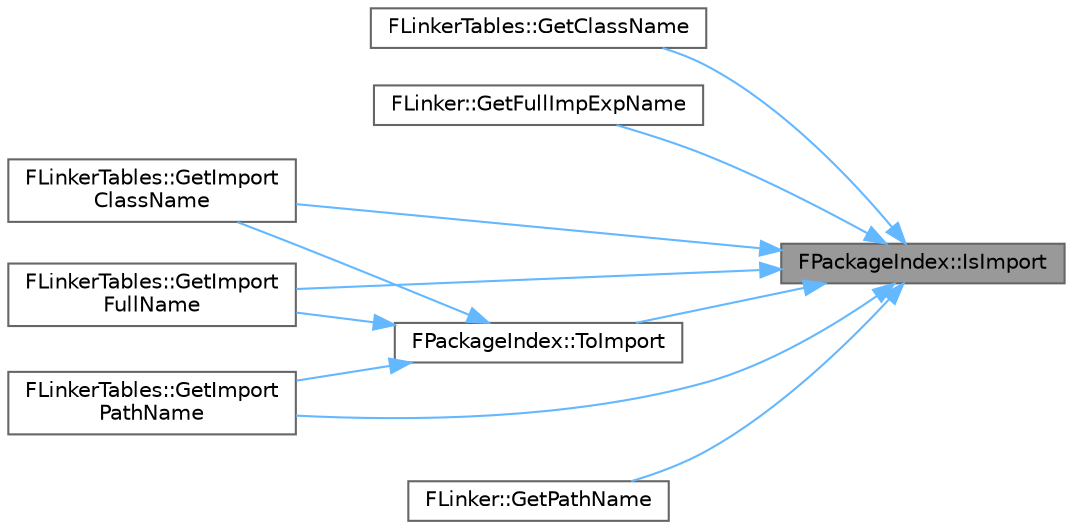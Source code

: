 digraph "FPackageIndex::IsImport"
{
 // INTERACTIVE_SVG=YES
 // LATEX_PDF_SIZE
  bgcolor="transparent";
  edge [fontname=Helvetica,fontsize=10,labelfontname=Helvetica,labelfontsize=10];
  node [fontname=Helvetica,fontsize=10,shape=box,height=0.2,width=0.4];
  rankdir="RL";
  Node1 [id="Node000001",label="FPackageIndex::IsImport",height=0.2,width=0.4,color="gray40", fillcolor="grey60", style="filled", fontcolor="black",tooltip="return true if this is an index into the import map"];
  Node1 -> Node2 [id="edge1_Node000001_Node000002",dir="back",color="steelblue1",style="solid",tooltip=" "];
  Node2 [id="Node000002",label="FLinkerTables::GetClassName",height=0.2,width=0.4,color="grey40", fillcolor="white", style="filled",URL="$dc/dc3/classFLinkerTables.html#a40f253382e719313b5b2b169b23dc61a",tooltip="Gets the class name for the specified PackageIndex."];
  Node1 -> Node3 [id="edge2_Node000001_Node000003",dir="back",color="steelblue1",style="solid",tooltip=" "];
  Node3 [id="Node000003",label="FLinker::GetFullImpExpName",height=0.2,width=0.4,color="grey40", fillcolor="white", style="filled",URL="$d2/db2/classFLinker.html#afb02ce645a0576fe282f31822afa6b7b",tooltip="Return the full name of the UObject represented by the specified export."];
  Node1 -> Node4 [id="edge3_Node000001_Node000004",dir="back",color="steelblue1",style="solid",tooltip=" "];
  Node4 [id="Node000004",label="FLinkerTables::GetImport\lClassName",height=0.2,width=0.4,color="grey40", fillcolor="white", style="filled",URL="$dc/dc3/classFLinkerTables.html#a52dd405043dd82dccc59c91a6e721746",tooltip="Gets the class name for the specified index in the import map."];
  Node1 -> Node5 [id="edge4_Node000001_Node000005",dir="back",color="steelblue1",style="solid",tooltip=" "];
  Node5 [id="Node000005",label="FLinkerTables::GetImport\lFullName",height=0.2,width=0.4,color="grey40", fillcolor="white", style="filled",URL="$dc/dc3/classFLinkerTables.html#a160bf064e037b82664f431d704e18a81",tooltip="Return the full name of the UObject represented by the specified package index."];
  Node1 -> Node6 [id="edge5_Node000001_Node000006",dir="back",color="steelblue1",style="solid",tooltip=" "];
  Node6 [id="Node000006",label="FLinkerTables::GetImport\lPathName",height=0.2,width=0.4,color="grey40", fillcolor="white", style="filled",URL="$dc/dc3/classFLinkerTables.html#ad1a08659c648659c216e6e3094c8a915",tooltip="Return the path name of the UObject represented by the specified import."];
  Node1 -> Node7 [id="edge6_Node000001_Node000007",dir="back",color="steelblue1",style="solid",tooltip=" "];
  Node7 [id="Node000007",label="FLinker::GetPathName",height=0.2,width=0.4,color="grey40", fillcolor="white", style="filled",URL="$d2/db2/classFLinker.html#a07be8799bec6bee335539be9fe7b5a25",tooltip="Return the path name of the UObject represented by the specified import."];
  Node1 -> Node8 [id="edge7_Node000001_Node000008",dir="back",color="steelblue1",style="solid",tooltip=" "];
  Node8 [id="Node000008",label="FPackageIndex::ToImport",height=0.2,width=0.4,color="grey40", fillcolor="white", style="filled",URL="$d1/d10/classFPackageIndex.html#a3d6cb178331d2d87527b947a44700335",tooltip="Check that this is an import and return the index into the import map."];
  Node8 -> Node4 [id="edge8_Node000008_Node000004",dir="back",color="steelblue1",style="solid",tooltip=" "];
  Node8 -> Node5 [id="edge9_Node000008_Node000005",dir="back",color="steelblue1",style="solid",tooltip=" "];
  Node8 -> Node6 [id="edge10_Node000008_Node000006",dir="back",color="steelblue1",style="solid",tooltip=" "];
}

